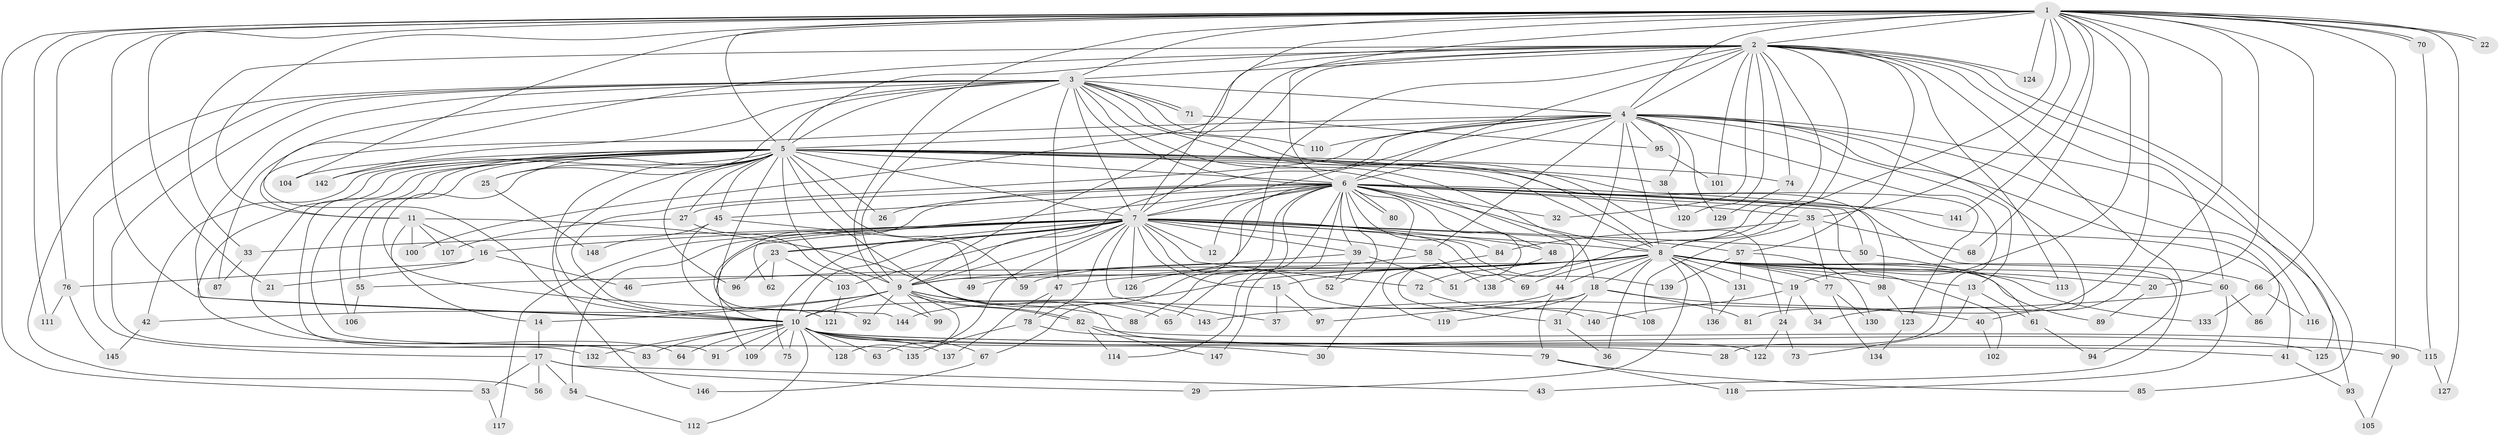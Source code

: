 // coarse degree distribution, {23: 0.01694915254237288, 20: 0.03389830508474576, 18: 0.01694915254237288, 19: 0.01694915254237288, 22: 0.01694915254237288, 28: 0.01694915254237288, 25: 0.01694915254237288, 15: 0.03389830508474576, 7: 0.03389830508474576, 2: 0.3898305084745763, 4: 0.15254237288135594, 3: 0.15254237288135594, 6: 0.03389830508474576, 5: 0.06779661016949153}
// Generated by graph-tools (version 1.1) at 2025/17/03/04/25 18:17:44]
// undirected, 148 vertices, 321 edges
graph export_dot {
graph [start="1"]
  node [color=gray90,style=filled];
  1;
  2;
  3;
  4;
  5;
  6;
  7;
  8;
  9;
  10;
  11;
  12;
  13;
  14;
  15;
  16;
  17;
  18;
  19;
  20;
  21;
  22;
  23;
  24;
  25;
  26;
  27;
  28;
  29;
  30;
  31;
  32;
  33;
  34;
  35;
  36;
  37;
  38;
  39;
  40;
  41;
  42;
  43;
  44;
  45;
  46;
  47;
  48;
  49;
  50;
  51;
  52;
  53;
  54;
  55;
  56;
  57;
  58;
  59;
  60;
  61;
  62;
  63;
  64;
  65;
  66;
  67;
  68;
  69;
  70;
  71;
  72;
  73;
  74;
  75;
  76;
  77;
  78;
  79;
  80;
  81;
  82;
  83;
  84;
  85;
  86;
  87;
  88;
  89;
  90;
  91;
  92;
  93;
  94;
  95;
  96;
  97;
  98;
  99;
  100;
  101;
  102;
  103;
  104;
  105;
  106;
  107;
  108;
  109;
  110;
  111;
  112;
  113;
  114;
  115;
  116;
  117;
  118;
  119;
  120;
  121;
  122;
  123;
  124;
  125;
  126;
  127;
  128;
  129;
  130;
  131;
  132;
  133;
  134;
  135;
  136;
  137;
  138;
  139;
  140;
  141;
  142;
  143;
  144;
  145;
  146;
  147;
  148;
  1 -- 2;
  1 -- 3;
  1 -- 4;
  1 -- 5;
  1 -- 6;
  1 -- 7;
  1 -- 8;
  1 -- 9;
  1 -- 10;
  1 -- 11;
  1 -- 19;
  1 -- 20;
  1 -- 21;
  1 -- 22;
  1 -- 22;
  1 -- 35;
  1 -- 40;
  1 -- 53;
  1 -- 66;
  1 -- 68;
  1 -- 70;
  1 -- 70;
  1 -- 76;
  1 -- 81;
  1 -- 90;
  1 -- 104;
  1 -- 111;
  1 -- 124;
  1 -- 127;
  1 -- 141;
  2 -- 3;
  2 -- 4;
  2 -- 5;
  2 -- 6;
  2 -- 7;
  2 -- 8;
  2 -- 9;
  2 -- 10;
  2 -- 32;
  2 -- 33;
  2 -- 43;
  2 -- 57;
  2 -- 60;
  2 -- 67;
  2 -- 74;
  2 -- 85;
  2 -- 100;
  2 -- 101;
  2 -- 113;
  2 -- 120;
  2 -- 124;
  2 -- 125;
  2 -- 138;
  3 -- 4;
  3 -- 5;
  3 -- 6;
  3 -- 7;
  3 -- 8;
  3 -- 9;
  3 -- 10;
  3 -- 17;
  3 -- 18;
  3 -- 24;
  3 -- 25;
  3 -- 47;
  3 -- 56;
  3 -- 71;
  3 -- 71;
  3 -- 87;
  3 -- 110;
  3 -- 132;
  3 -- 142;
  4 -- 5;
  4 -- 6;
  4 -- 7;
  4 -- 8;
  4 -- 9;
  4 -- 10;
  4 -- 11;
  4 -- 13;
  4 -- 28;
  4 -- 34;
  4 -- 38;
  4 -- 51;
  4 -- 58;
  4 -- 86;
  4 -- 93;
  4 -- 95;
  4 -- 110;
  4 -- 116;
  4 -- 129;
  5 -- 6;
  5 -- 7;
  5 -- 8;
  5 -- 9;
  5 -- 10;
  5 -- 25;
  5 -- 26;
  5 -- 27;
  5 -- 38;
  5 -- 42;
  5 -- 44;
  5 -- 45;
  5 -- 55;
  5 -- 59;
  5 -- 64;
  5 -- 74;
  5 -- 83;
  5 -- 91;
  5 -- 92;
  5 -- 96;
  5 -- 98;
  5 -- 104;
  5 -- 106;
  5 -- 122;
  5 -- 123;
  5 -- 135;
  5 -- 142;
  5 -- 144;
  5 -- 146;
  6 -- 7;
  6 -- 8;
  6 -- 9;
  6 -- 10;
  6 -- 12;
  6 -- 26;
  6 -- 27;
  6 -- 30;
  6 -- 31;
  6 -- 32;
  6 -- 35;
  6 -- 39;
  6 -- 41;
  6 -- 45;
  6 -- 48;
  6 -- 50;
  6 -- 52;
  6 -- 62;
  6 -- 65;
  6 -- 80;
  6 -- 80;
  6 -- 84;
  6 -- 88;
  6 -- 94;
  6 -- 102;
  6 -- 114;
  6 -- 141;
  6 -- 147;
  7 -- 8;
  7 -- 9;
  7 -- 10;
  7 -- 12;
  7 -- 15;
  7 -- 16;
  7 -- 23;
  7 -- 23;
  7 -- 33;
  7 -- 37;
  7 -- 39;
  7 -- 48;
  7 -- 50;
  7 -- 54;
  7 -- 57;
  7 -- 58;
  7 -- 63;
  7 -- 69;
  7 -- 72;
  7 -- 75;
  7 -- 78;
  7 -- 103;
  7 -- 109;
  7 -- 117;
  7 -- 126;
  7 -- 139;
  7 -- 140;
  8 -- 9;
  8 -- 10;
  8 -- 13;
  8 -- 15;
  8 -- 18;
  8 -- 19;
  8 -- 20;
  8 -- 29;
  8 -- 36;
  8 -- 44;
  8 -- 46;
  8 -- 47;
  8 -- 55;
  8 -- 59;
  8 -- 60;
  8 -- 66;
  8 -- 69;
  8 -- 77;
  8 -- 89;
  8 -- 98;
  8 -- 113;
  8 -- 131;
  8 -- 133;
  8 -- 136;
  9 -- 10;
  9 -- 14;
  9 -- 42;
  9 -- 65;
  9 -- 82;
  9 -- 82;
  9 -- 88;
  9 -- 92;
  9 -- 99;
  9 -- 128;
  10 -- 28;
  10 -- 30;
  10 -- 41;
  10 -- 63;
  10 -- 64;
  10 -- 67;
  10 -- 75;
  10 -- 83;
  10 -- 90;
  10 -- 91;
  10 -- 109;
  10 -- 112;
  10 -- 125;
  10 -- 128;
  10 -- 132;
  10 -- 137;
  11 -- 14;
  11 -- 16;
  11 -- 100;
  11 -- 107;
  11 -- 143;
  13 -- 61;
  13 -- 73;
  14 -- 17;
  15 -- 37;
  15 -- 97;
  16 -- 21;
  16 -- 46;
  16 -- 76;
  17 -- 29;
  17 -- 43;
  17 -- 53;
  17 -- 54;
  17 -- 56;
  18 -- 31;
  18 -- 40;
  18 -- 81;
  18 -- 97;
  18 -- 119;
  19 -- 24;
  19 -- 34;
  19 -- 140;
  20 -- 89;
  23 -- 62;
  23 -- 96;
  23 -- 103;
  24 -- 73;
  24 -- 122;
  25 -- 148;
  27 -- 99;
  27 -- 107;
  31 -- 36;
  33 -- 87;
  35 -- 68;
  35 -- 77;
  35 -- 84;
  35 -- 108;
  38 -- 120;
  39 -- 49;
  39 -- 51;
  39 -- 52;
  40 -- 102;
  41 -- 93;
  42 -- 145;
  44 -- 79;
  44 -- 144;
  45 -- 49;
  45 -- 121;
  45 -- 148;
  47 -- 78;
  47 -- 137;
  48 -- 72;
  50 -- 61;
  53 -- 117;
  54 -- 112;
  55 -- 106;
  57 -- 130;
  57 -- 131;
  57 -- 139;
  58 -- 126;
  58 -- 138;
  60 -- 86;
  60 -- 118;
  60 -- 143;
  61 -- 94;
  66 -- 116;
  66 -- 133;
  67 -- 146;
  70 -- 115;
  71 -- 95;
  72 -- 108;
  74 -- 129;
  76 -- 111;
  76 -- 145;
  77 -- 130;
  77 -- 134;
  78 -- 79;
  78 -- 135;
  79 -- 85;
  79 -- 118;
  82 -- 114;
  82 -- 115;
  82 -- 147;
  84 -- 119;
  90 -- 105;
  93 -- 105;
  95 -- 101;
  98 -- 123;
  103 -- 121;
  115 -- 127;
  123 -- 134;
  131 -- 136;
}
